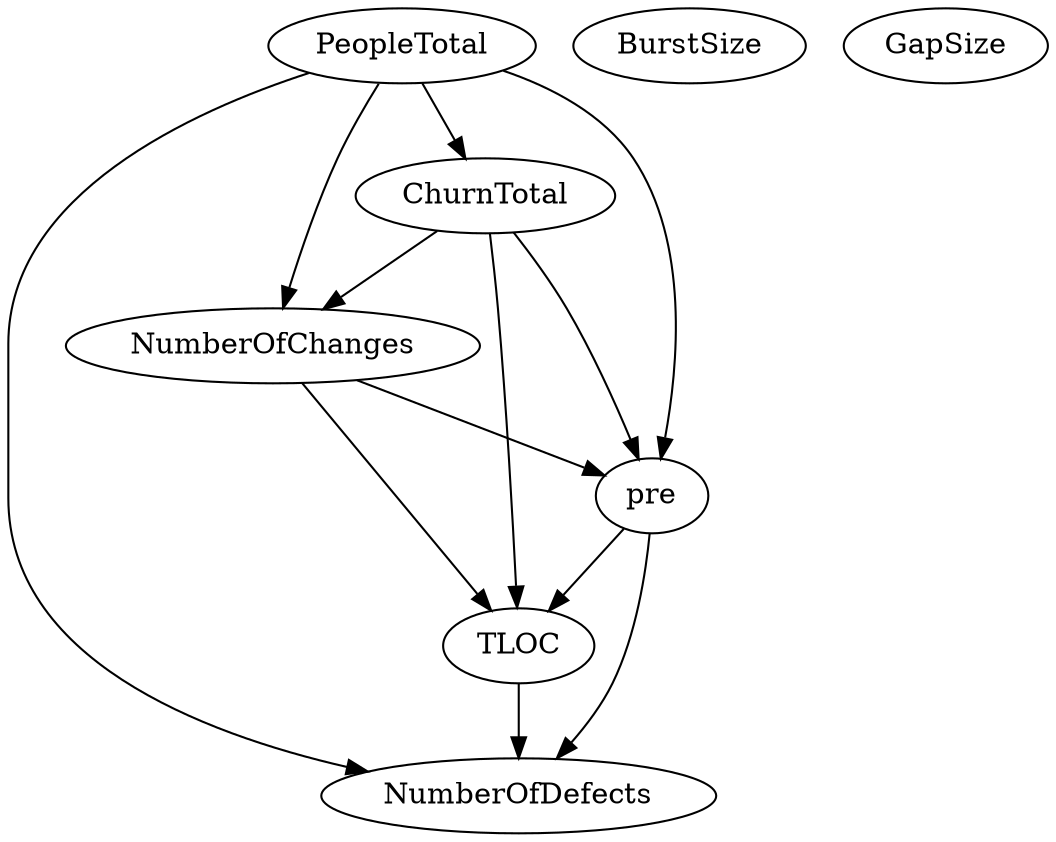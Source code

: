 digraph {
   PeopleTotal;
   NumberOfChanges;
   ChurnTotal;
   TLOC;
   pre;
   NumberOfDefects;
   BurstSize;
   GapSize;
   PeopleTotal -> NumberOfChanges;
   PeopleTotal -> ChurnTotal;
   PeopleTotal -> pre;
   PeopleTotal -> NumberOfDefects;
   NumberOfChanges -> TLOC;
   NumberOfChanges -> pre;
   ChurnTotal -> NumberOfChanges;
   ChurnTotal -> TLOC;
   ChurnTotal -> pre;
   TLOC -> NumberOfDefects;
   pre -> TLOC;
   pre -> NumberOfDefects;
}
